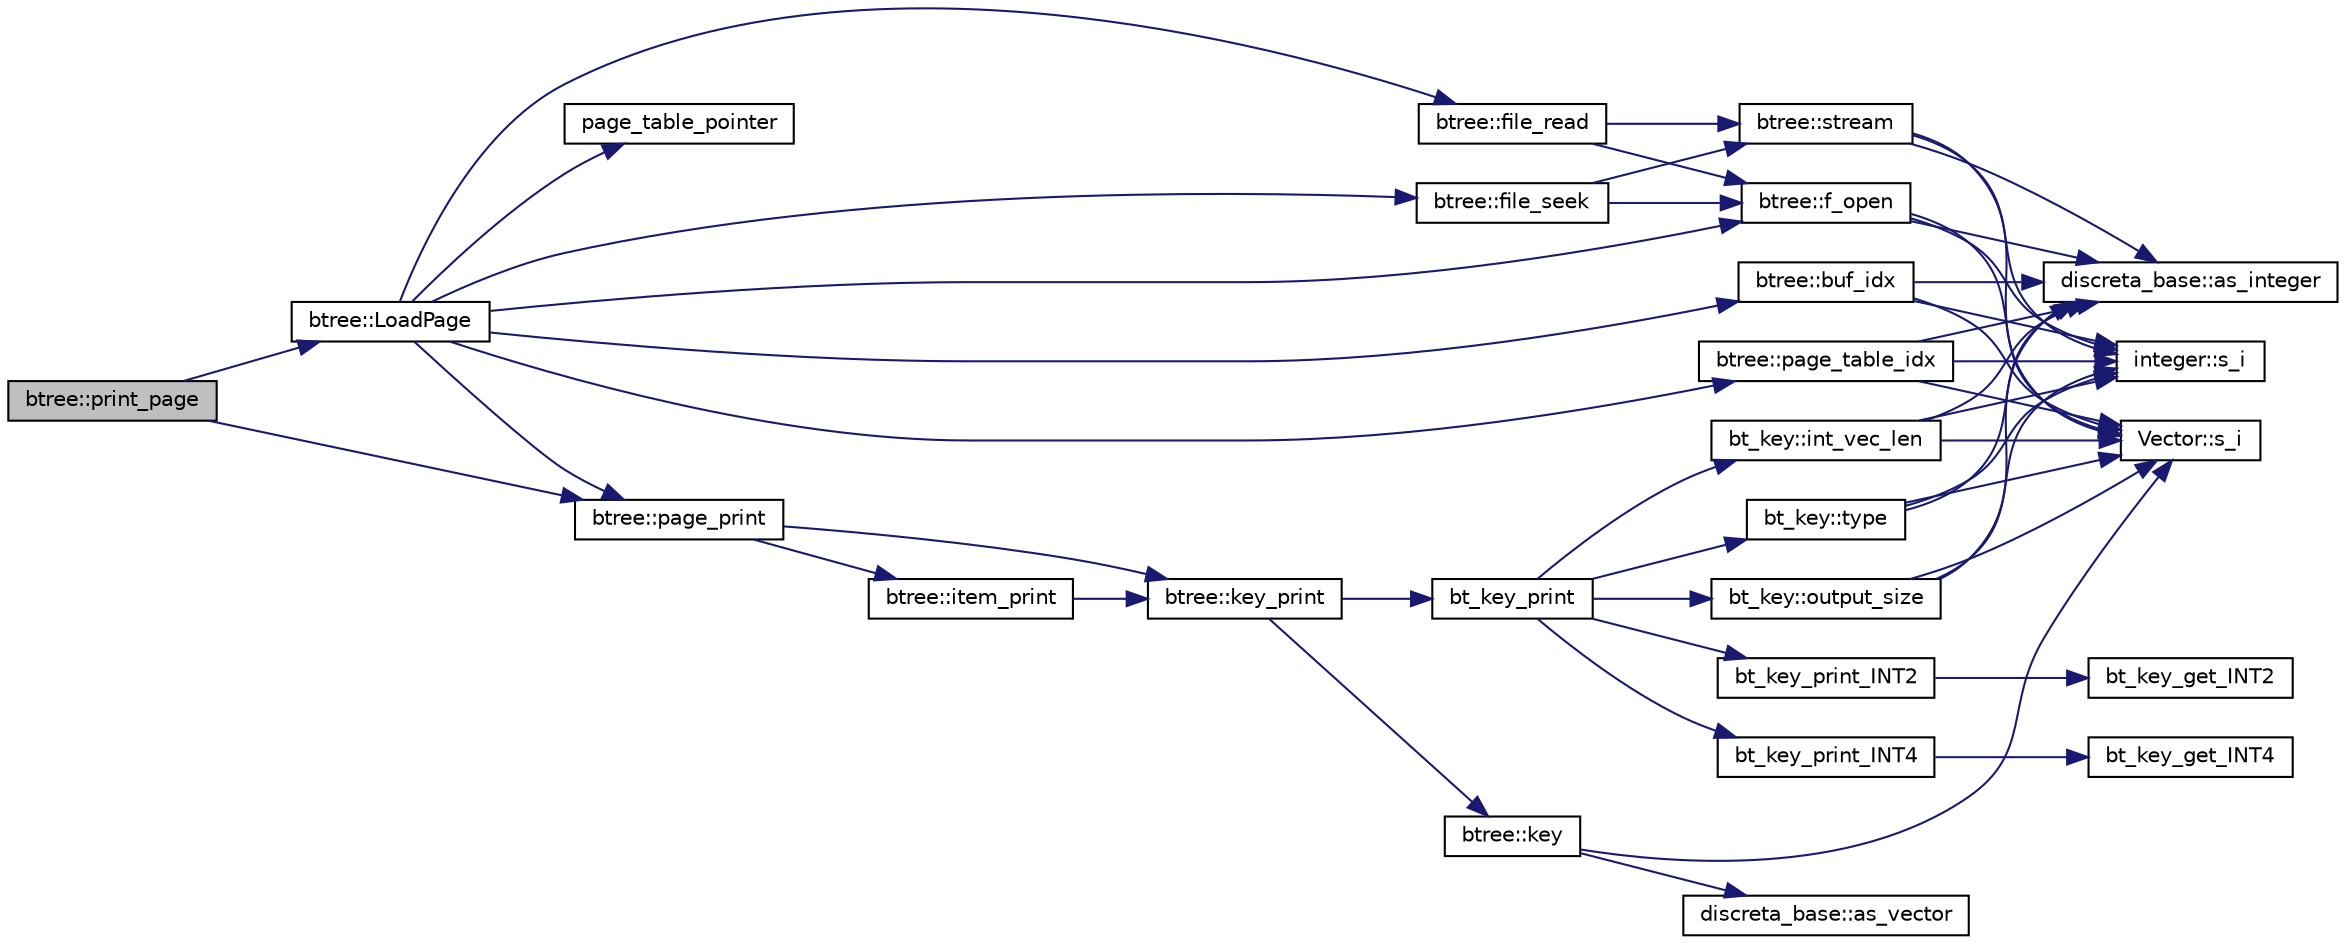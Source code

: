 digraph "btree::print_page"
{
  edge [fontname="Helvetica",fontsize="10",labelfontname="Helvetica",labelfontsize="10"];
  node [fontname="Helvetica",fontsize="10",shape=record];
  rankdir="LR";
  Node3263 [label="btree::print_page",height=0.2,width=0.4,color="black", fillcolor="grey75", style="filled", fontcolor="black"];
  Node3263 -> Node3264 [color="midnightblue",fontsize="10",style="solid",fontname="Helvetica"];
  Node3264 [label="btree::LoadPage",height=0.2,width=0.4,color="black", fillcolor="white", style="filled",URL="$dd/db0/classbtree.html#a29d23b8b151b6b793aa1184ca6ccc947"];
  Node3264 -> Node3265 [color="midnightblue",fontsize="10",style="solid",fontname="Helvetica"];
  Node3265 [label="btree::f_open",height=0.2,width=0.4,color="black", fillcolor="white", style="filled",URL="$dd/db0/classbtree.html#a192d74607f02ea8e0ad631d6e6fd6704"];
  Node3265 -> Node3266 [color="midnightblue",fontsize="10",style="solid",fontname="Helvetica"];
  Node3266 [label="Vector::s_i",height=0.2,width=0.4,color="black", fillcolor="white", style="filled",URL="$d5/db2/class_vector.html#a1c4fe1752523df8119f70dd550244871"];
  Node3265 -> Node3267 [color="midnightblue",fontsize="10",style="solid",fontname="Helvetica"];
  Node3267 [label="discreta_base::as_integer",height=0.2,width=0.4,color="black", fillcolor="white", style="filled",URL="$d7/d71/classdiscreta__base.html#a00d7691eaf874fd283d942692fe8dd26"];
  Node3265 -> Node3268 [color="midnightblue",fontsize="10",style="solid",fontname="Helvetica"];
  Node3268 [label="integer::s_i",height=0.2,width=0.4,color="black", fillcolor="white", style="filled",URL="$d0/de5/classinteger.html#adf28e9f94d4c844adaa950deeb80b904"];
  Node3264 -> Node3269 [color="midnightblue",fontsize="10",style="solid",fontname="Helvetica"];
  Node3269 [label="btree::buf_idx",height=0.2,width=0.4,color="black", fillcolor="white", style="filled",URL="$dd/db0/classbtree.html#a6a928fc93c93d8b5a83ad1ba699b453e"];
  Node3269 -> Node3266 [color="midnightblue",fontsize="10",style="solid",fontname="Helvetica"];
  Node3269 -> Node3267 [color="midnightblue",fontsize="10",style="solid",fontname="Helvetica"];
  Node3269 -> Node3268 [color="midnightblue",fontsize="10",style="solid",fontname="Helvetica"];
  Node3264 -> Node3270 [color="midnightblue",fontsize="10",style="solid",fontname="Helvetica"];
  Node3270 [label="page_table_pointer",height=0.2,width=0.4,color="black", fillcolor="white", style="filled",URL="$d9/d60/discreta_8h.html#a53208086adbea2817fe45f917410d9d0"];
  Node3264 -> Node3271 [color="midnightblue",fontsize="10",style="solid",fontname="Helvetica"];
  Node3271 [label="btree::page_table_idx",height=0.2,width=0.4,color="black", fillcolor="white", style="filled",URL="$dd/db0/classbtree.html#abc6a6f309e4c61cb5a7f4c4a248d384d"];
  Node3271 -> Node3266 [color="midnightblue",fontsize="10",style="solid",fontname="Helvetica"];
  Node3271 -> Node3267 [color="midnightblue",fontsize="10",style="solid",fontname="Helvetica"];
  Node3271 -> Node3268 [color="midnightblue",fontsize="10",style="solid",fontname="Helvetica"];
  Node3264 -> Node3272 [color="midnightblue",fontsize="10",style="solid",fontname="Helvetica"];
  Node3272 [label="btree::file_seek",height=0.2,width=0.4,color="black", fillcolor="white", style="filled",URL="$dd/db0/classbtree.html#a829c985973c7c164fda2d81398e13504"];
  Node3272 -> Node3265 [color="midnightblue",fontsize="10",style="solid",fontname="Helvetica"];
  Node3272 -> Node3273 [color="midnightblue",fontsize="10",style="solid",fontname="Helvetica"];
  Node3273 [label="btree::stream",height=0.2,width=0.4,color="black", fillcolor="white", style="filled",URL="$dd/db0/classbtree.html#af99e68df8c3674b7d77ed80a8bbcffac"];
  Node3273 -> Node3266 [color="midnightblue",fontsize="10",style="solid",fontname="Helvetica"];
  Node3273 -> Node3267 [color="midnightblue",fontsize="10",style="solid",fontname="Helvetica"];
  Node3273 -> Node3268 [color="midnightblue",fontsize="10",style="solid",fontname="Helvetica"];
  Node3264 -> Node3274 [color="midnightblue",fontsize="10",style="solid",fontname="Helvetica"];
  Node3274 [label="btree::file_read",height=0.2,width=0.4,color="black", fillcolor="white", style="filled",URL="$dd/db0/classbtree.html#ab0b9bbc01c3d3836048934e90aec5f6c"];
  Node3274 -> Node3265 [color="midnightblue",fontsize="10",style="solid",fontname="Helvetica"];
  Node3274 -> Node3273 [color="midnightblue",fontsize="10",style="solid",fontname="Helvetica"];
  Node3264 -> Node3275 [color="midnightblue",fontsize="10",style="solid",fontname="Helvetica"];
  Node3275 [label="btree::page_print",height=0.2,width=0.4,color="black", fillcolor="white", style="filled",URL="$dd/db0/classbtree.html#ae6ffbcdff58a0c738d1a0e27a963da5d"];
  Node3275 -> Node3276 [color="midnightblue",fontsize="10",style="solid",fontname="Helvetica"];
  Node3276 [label="btree::item_print",height=0.2,width=0.4,color="black", fillcolor="white", style="filled",URL="$dd/db0/classbtree.html#aca05a17e852f911cf7b1a971e7e7ad08"];
  Node3276 -> Node3277 [color="midnightblue",fontsize="10",style="solid",fontname="Helvetica"];
  Node3277 [label="btree::key_print",height=0.2,width=0.4,color="black", fillcolor="white", style="filled",URL="$dd/db0/classbtree.html#a4d527d5afa4891a2fa69fc1a07c48627"];
  Node3277 -> Node3278 [color="midnightblue",fontsize="10",style="solid",fontname="Helvetica"];
  Node3278 [label="bt_key_print",height=0.2,width=0.4,color="black", fillcolor="white", style="filled",URL="$d0/db3/bt__key_8_c.html#a14b2a3662044cca4e54d45f271c947aa"];
  Node3278 -> Node3279 [color="midnightblue",fontsize="10",style="solid",fontname="Helvetica"];
  Node3279 [label="bt_key::type",height=0.2,width=0.4,color="black", fillcolor="white", style="filled",URL="$d1/de5/classbt__key.html#ae788a415a20f75fe7160408a055bb33f"];
  Node3279 -> Node3266 [color="midnightblue",fontsize="10",style="solid",fontname="Helvetica"];
  Node3279 -> Node3267 [color="midnightblue",fontsize="10",style="solid",fontname="Helvetica"];
  Node3279 -> Node3268 [color="midnightblue",fontsize="10",style="solid",fontname="Helvetica"];
  Node3278 -> Node3280 [color="midnightblue",fontsize="10",style="solid",fontname="Helvetica"];
  Node3280 [label="bt_key::output_size",height=0.2,width=0.4,color="black", fillcolor="white", style="filled",URL="$d1/de5/classbt__key.html#acb48f95d030f62c56051d0cd6e013394"];
  Node3280 -> Node3266 [color="midnightblue",fontsize="10",style="solid",fontname="Helvetica"];
  Node3280 -> Node3267 [color="midnightblue",fontsize="10",style="solid",fontname="Helvetica"];
  Node3280 -> Node3268 [color="midnightblue",fontsize="10",style="solid",fontname="Helvetica"];
  Node3278 -> Node3281 [color="midnightblue",fontsize="10",style="solid",fontname="Helvetica"];
  Node3281 [label="bt_key_print_INT4",height=0.2,width=0.4,color="black", fillcolor="white", style="filled",URL="$d0/db3/bt__key_8_c.html#ad752d162f10144228c321f41fb5b8bdd"];
  Node3281 -> Node3282 [color="midnightblue",fontsize="10",style="solid",fontname="Helvetica"];
  Node3282 [label="bt_key_get_INT4",height=0.2,width=0.4,color="black", fillcolor="white", style="filled",URL="$d0/db3/bt__key_8_c.html#ae2728a8a265629876b486504625977fa"];
  Node3278 -> Node3283 [color="midnightblue",fontsize="10",style="solid",fontname="Helvetica"];
  Node3283 [label="bt_key_print_INT2",height=0.2,width=0.4,color="black", fillcolor="white", style="filled",URL="$d0/db3/bt__key_8_c.html#a557e01620ef554044797f4e097ba0924"];
  Node3283 -> Node3284 [color="midnightblue",fontsize="10",style="solid",fontname="Helvetica"];
  Node3284 [label="bt_key_get_INT2",height=0.2,width=0.4,color="black", fillcolor="white", style="filled",URL="$d0/db3/bt__key_8_c.html#a6a73c042fa4b7f530a244c4fc6c9e8f2"];
  Node3278 -> Node3285 [color="midnightblue",fontsize="10",style="solid",fontname="Helvetica"];
  Node3285 [label="bt_key::int_vec_len",height=0.2,width=0.4,color="black", fillcolor="white", style="filled",URL="$d1/de5/classbt__key.html#ac8e43906f79bacf330fa1726925b7e37"];
  Node3285 -> Node3266 [color="midnightblue",fontsize="10",style="solid",fontname="Helvetica"];
  Node3285 -> Node3267 [color="midnightblue",fontsize="10",style="solid",fontname="Helvetica"];
  Node3285 -> Node3268 [color="midnightblue",fontsize="10",style="solid",fontname="Helvetica"];
  Node3277 -> Node3286 [color="midnightblue",fontsize="10",style="solid",fontname="Helvetica"];
  Node3286 [label="btree::key",height=0.2,width=0.4,color="black", fillcolor="white", style="filled",URL="$dd/db0/classbtree.html#abc561b2c60acc5a699637b7eb2549503"];
  Node3286 -> Node3266 [color="midnightblue",fontsize="10",style="solid",fontname="Helvetica"];
  Node3286 -> Node3287 [color="midnightblue",fontsize="10",style="solid",fontname="Helvetica"];
  Node3287 [label="discreta_base::as_vector",height=0.2,width=0.4,color="black", fillcolor="white", style="filled",URL="$d7/d71/classdiscreta__base.html#a7bdd6cae39c380b128ee9e17e42cf020"];
  Node3275 -> Node3277 [color="midnightblue",fontsize="10",style="solid",fontname="Helvetica"];
  Node3263 -> Node3275 [color="midnightblue",fontsize="10",style="solid",fontname="Helvetica"];
}
